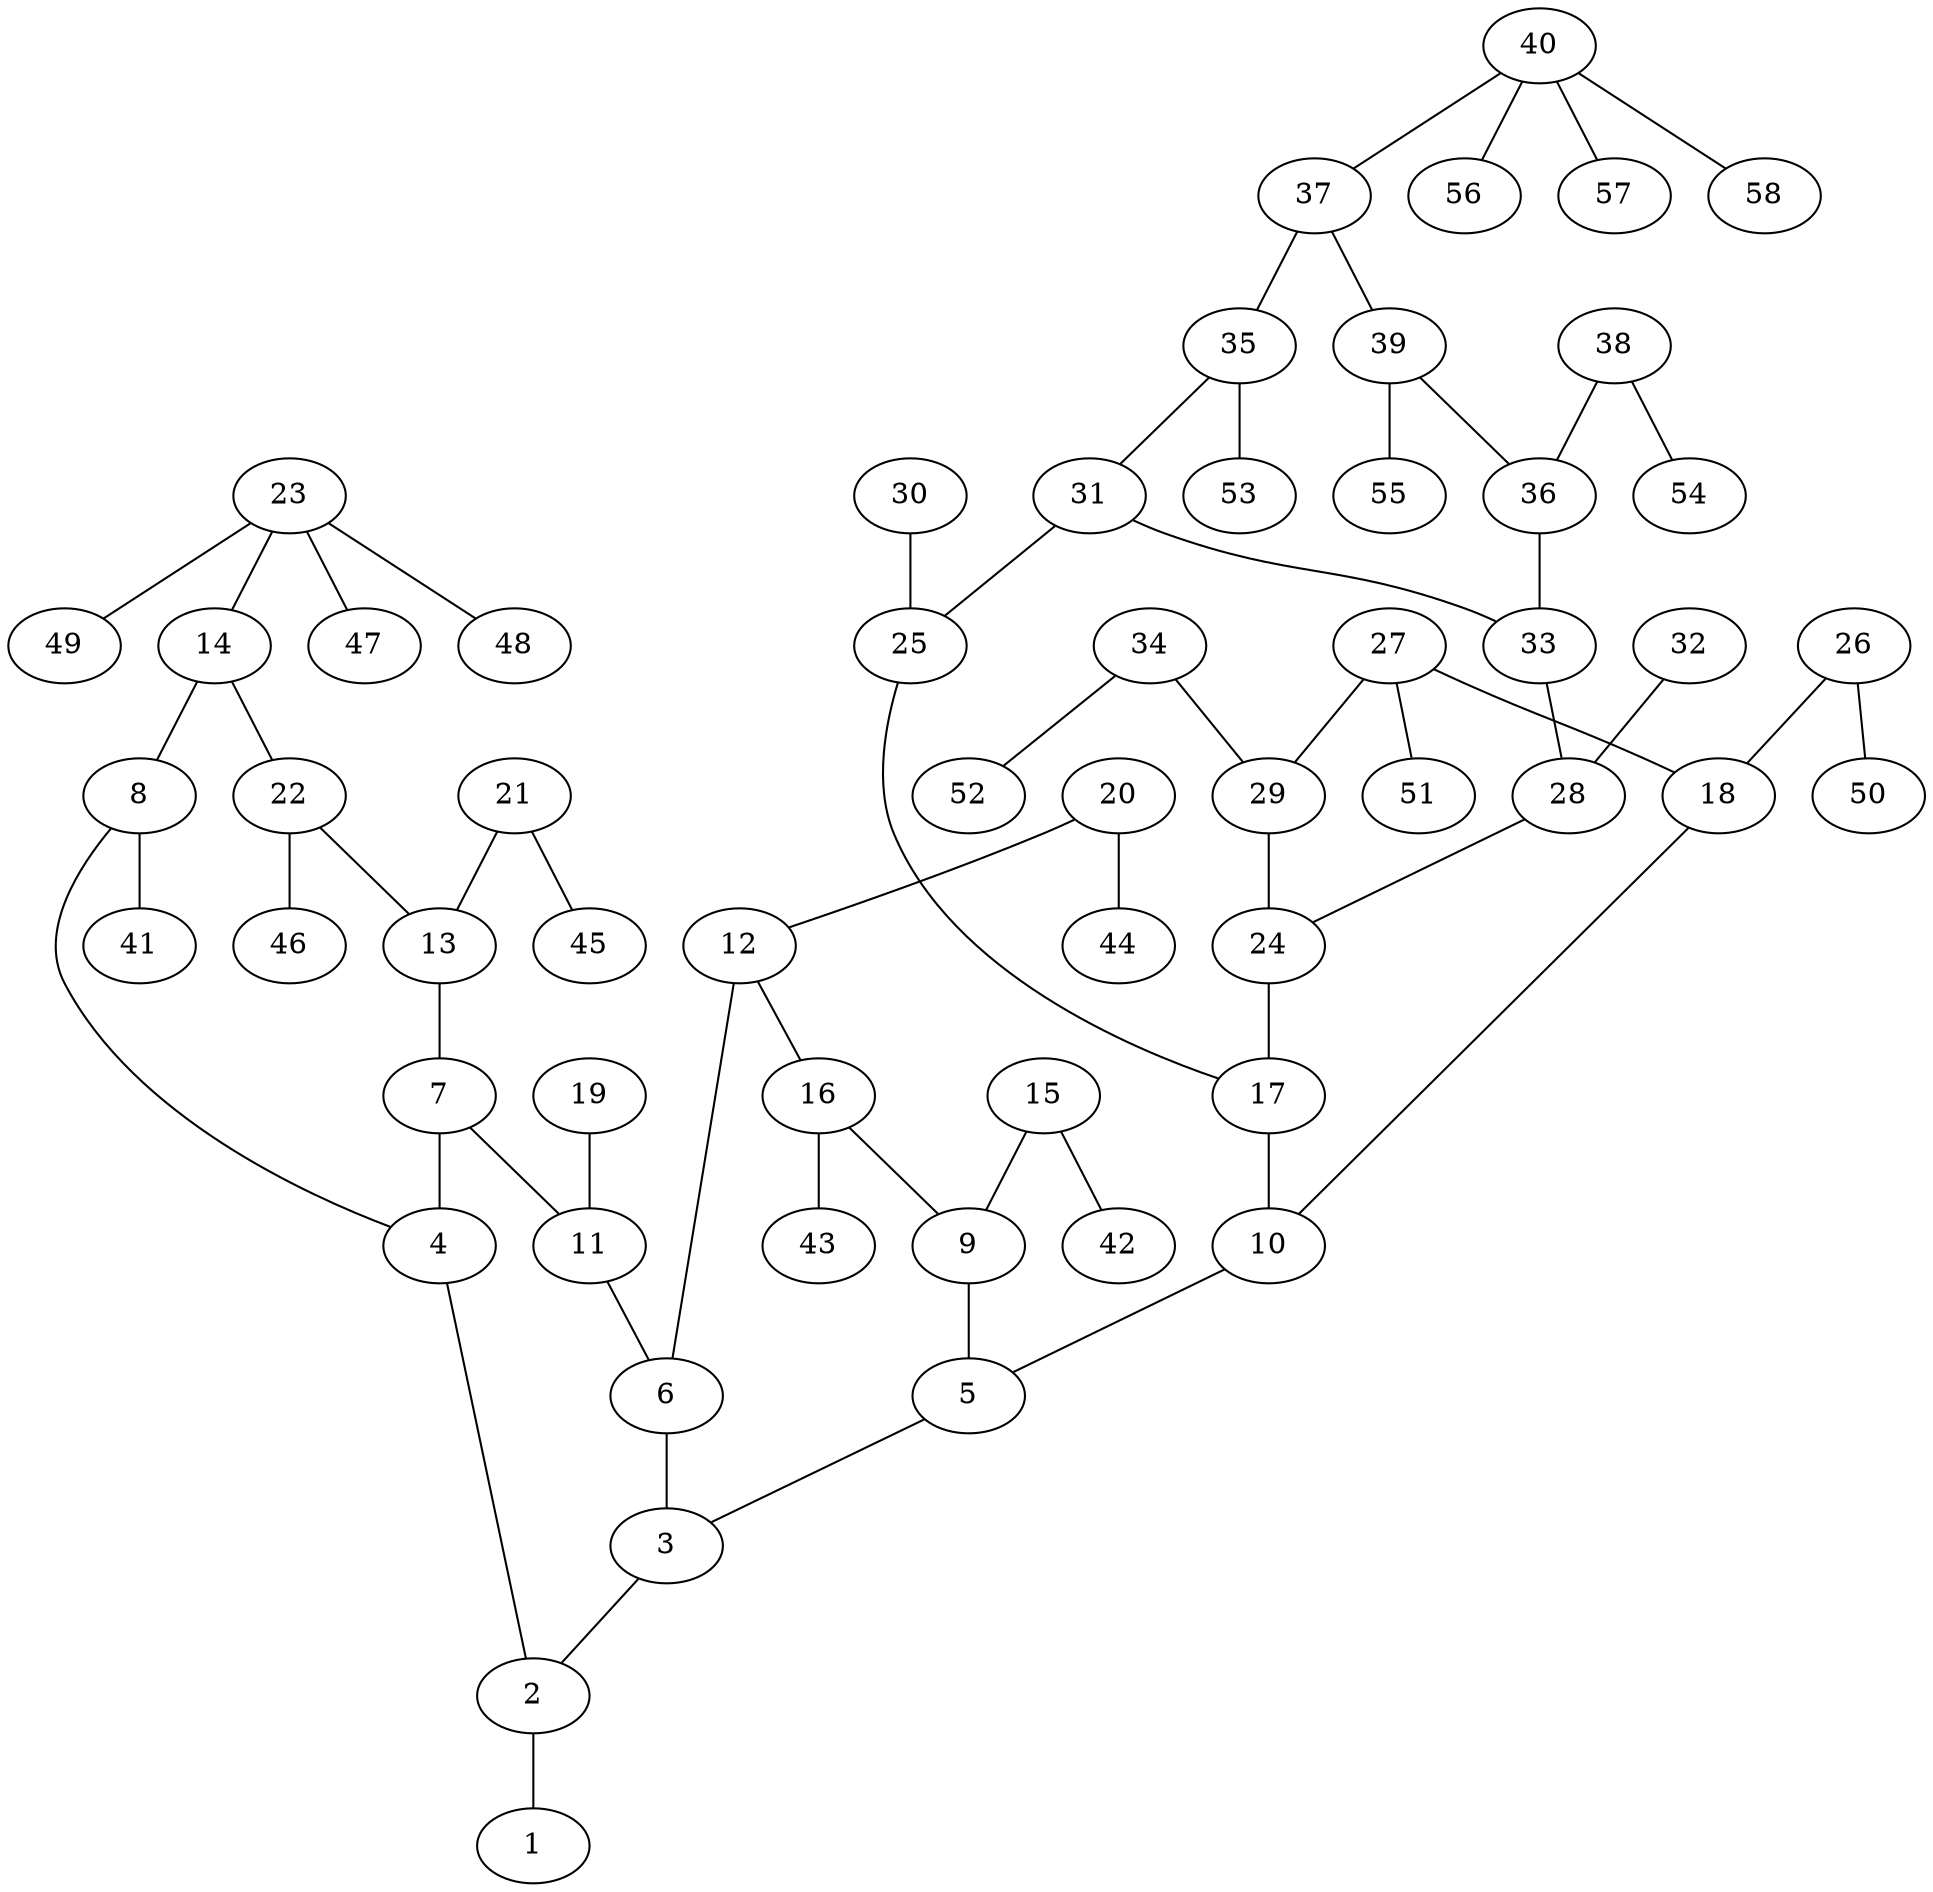 graph molecule_3679 {
	1	 [chem=O];
	2	 [chem=C];
	2 -- 1	 [valence=2];
	3	 [chem=C];
	3 -- 2	 [valence=1];
	4	 [chem=C];
	4 -- 2	 [valence=1];
	5	 [chem=C];
	5 -- 3	 [valence=2];
	6	 [chem=C];
	6 -- 3	 [valence=1];
	7	 [chem=C];
	7 -- 4	 [valence=2];
	11	 [chem=C];
	7 -- 11	 [valence=1];
	8	 [chem=C];
	8 -- 4	 [valence=1];
	41	 [chem=H];
	8 -- 41	 [valence=1];
	9	 [chem=C];
	9 -- 5	 [valence=1];
	10	 [chem=C];
	10 -- 5	 [valence=1];
	11 -- 6	 [valence=1];
	12	 [chem=C];
	12 -- 6	 [valence=2];
	16	 [chem=C];
	12 -- 16	 [valence=1];
	13	 [chem=C];
	13 -- 7	 [valence=1];
	14	 [chem=C];
	14 -- 8	 [valence=2];
	22	 [chem=C];
	14 -- 22	 [valence=1];
	15	 [chem=O];
	15 -- 9	 [valence=1];
	42	 [chem=H];
	15 -- 42	 [valence=1];
	16 -- 9	 [valence=2];
	43	 [chem=H];
	16 -- 43	 [valence=1];
	17	 [chem=C];
	17 -- 10	 [valence=2];
	18	 [chem=C];
	18 -- 10	 [valence=1];
	19	 [chem=O];
	19 -- 11	 [valence=2];
	20	 [chem=O];
	20 -- 12	 [valence=1];
	44	 [chem=H];
	20 -- 44	 [valence=1];
	21	 [chem=O];
	21 -- 13	 [valence=1];
	45	 [chem=H];
	21 -- 45	 [valence=1];
	22 -- 13	 [valence=2];
	46	 [chem=H];
	22 -- 46	 [valence=1];
	23	 [chem=C];
	23 -- 14	 [valence=1];
	47	 [chem=H];
	23 -- 47	 [valence=1];
	48	 [chem=H];
	23 -- 48	 [valence=1];
	49	 [chem=H];
	23 -- 49	 [valence=1];
	24	 [chem=C];
	24 -- 17	 [valence=1];
	25	 [chem=C];
	25 -- 17	 [valence=1];
	26	 [chem=O];
	26 -- 18	 [valence=1];
	50	 [chem=H];
	26 -- 50	 [valence=1];
	27	 [chem=C];
	27 -- 18	 [valence=2];
	29	 [chem=C];
	27 -- 29	 [valence=1];
	51	 [chem=H];
	27 -- 51	 [valence=1];
	28	 [chem=C];
	28 -- 24	 [valence=1];
	29 -- 24	 [valence=2];
	30	 [chem=O];
	30 -- 25	 [valence=2];
	31	 [chem=C];
	31 -- 25	 [valence=1];
	33	 [chem=C];
	31 -- 33	 [valence=1];
	32	 [chem=O];
	32 -- 28	 [valence=2];
	33 -- 28	 [valence=1];
	34	 [chem=O];
	34 -- 29	 [valence=1];
	52	 [chem=H];
	34 -- 52	 [valence=1];
	35	 [chem=C];
	35 -- 31	 [valence=2];
	53	 [chem=H];
	35 -- 53	 [valence=1];
	36	 [chem=C];
	36 -- 33	 [valence=2];
	37	 [chem=C];
	37 -- 35	 [valence=1];
	39	 [chem=C];
	37 -- 39	 [valence=2];
	38	 [chem=O];
	38 -- 36	 [valence=1];
	54	 [chem=H];
	38 -- 54	 [valence=1];
	39 -- 36	 [valence=1];
	55	 [chem=H];
	39 -- 55	 [valence=1];
	40	 [chem=C];
	40 -- 37	 [valence=1];
	56	 [chem=H];
	40 -- 56	 [valence=1];
	57	 [chem=H];
	40 -- 57	 [valence=1];
	58	 [chem=H];
	40 -- 58	 [valence=1];
}
